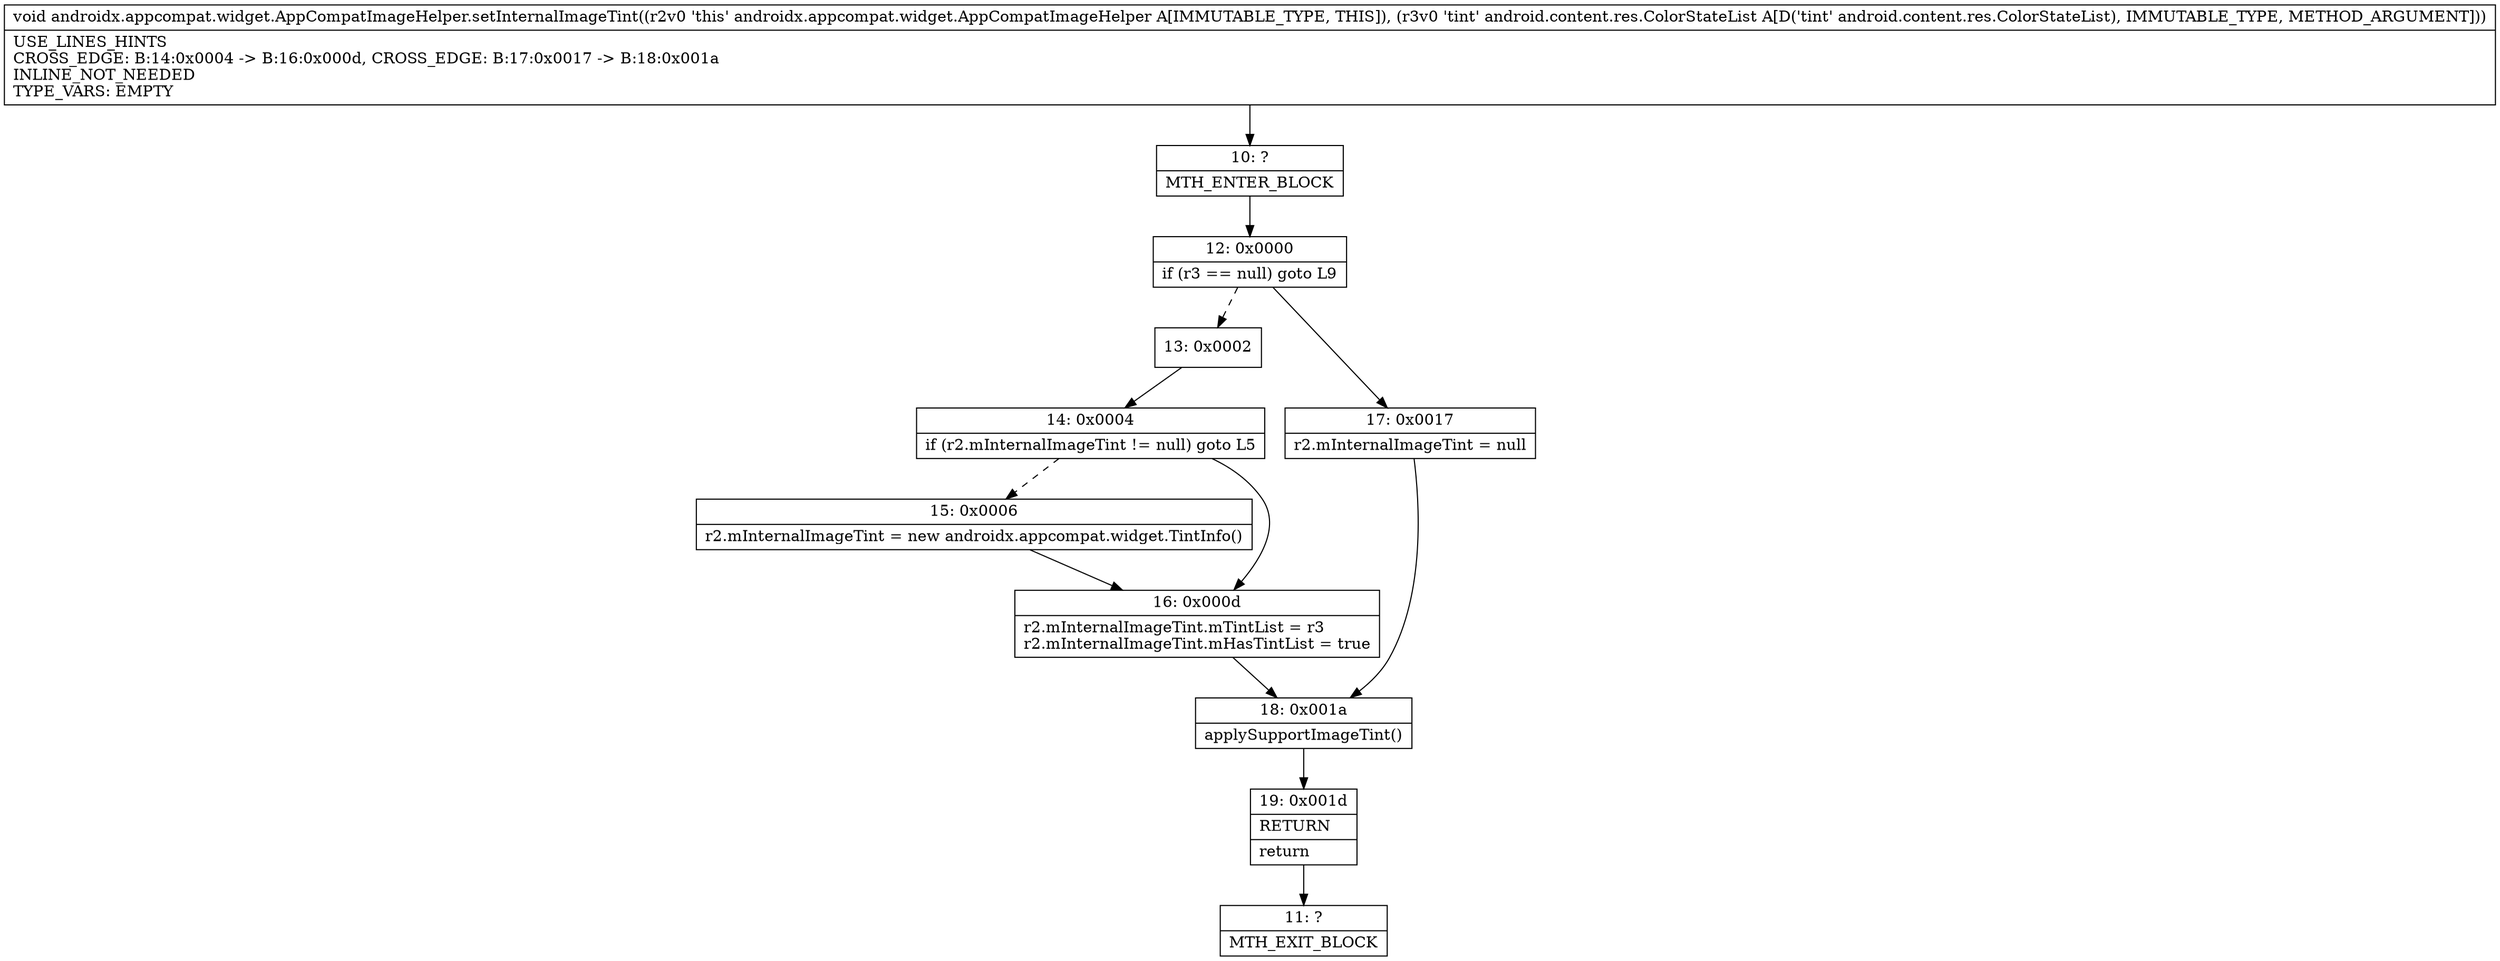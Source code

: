 digraph "CFG forandroidx.appcompat.widget.AppCompatImageHelper.setInternalImageTint(Landroid\/content\/res\/ColorStateList;)V" {
Node_10 [shape=record,label="{10\:\ ?|MTH_ENTER_BLOCK\l}"];
Node_12 [shape=record,label="{12\:\ 0x0000|if (r3 == null) goto L9\l}"];
Node_13 [shape=record,label="{13\:\ 0x0002}"];
Node_14 [shape=record,label="{14\:\ 0x0004|if (r2.mInternalImageTint != null) goto L5\l}"];
Node_15 [shape=record,label="{15\:\ 0x0006|r2.mInternalImageTint = new androidx.appcompat.widget.TintInfo()\l}"];
Node_16 [shape=record,label="{16\:\ 0x000d|r2.mInternalImageTint.mTintList = r3\lr2.mInternalImageTint.mHasTintList = true\l}"];
Node_18 [shape=record,label="{18\:\ 0x001a|applySupportImageTint()\l}"];
Node_19 [shape=record,label="{19\:\ 0x001d|RETURN\l|return\l}"];
Node_11 [shape=record,label="{11\:\ ?|MTH_EXIT_BLOCK\l}"];
Node_17 [shape=record,label="{17\:\ 0x0017|r2.mInternalImageTint = null\l}"];
MethodNode[shape=record,label="{void androidx.appcompat.widget.AppCompatImageHelper.setInternalImageTint((r2v0 'this' androidx.appcompat.widget.AppCompatImageHelper A[IMMUTABLE_TYPE, THIS]), (r3v0 'tint' android.content.res.ColorStateList A[D('tint' android.content.res.ColorStateList), IMMUTABLE_TYPE, METHOD_ARGUMENT]))  | USE_LINES_HINTS\lCROSS_EDGE: B:14:0x0004 \-\> B:16:0x000d, CROSS_EDGE: B:17:0x0017 \-\> B:18:0x001a\lINLINE_NOT_NEEDED\lTYPE_VARS: EMPTY\l}"];
MethodNode -> Node_10;Node_10 -> Node_12;
Node_12 -> Node_13[style=dashed];
Node_12 -> Node_17;
Node_13 -> Node_14;
Node_14 -> Node_15[style=dashed];
Node_14 -> Node_16;
Node_15 -> Node_16;
Node_16 -> Node_18;
Node_18 -> Node_19;
Node_19 -> Node_11;
Node_17 -> Node_18;
}

